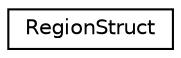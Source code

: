 digraph "Graphical Class Hierarchy"
{
 // LATEX_PDF_SIZE
  edge [fontname="Helvetica",fontsize="10",labelfontname="Helvetica",labelfontsize="10"];
  node [fontname="Helvetica",fontsize="10",shape=record];
  rankdir="LR";
  Node0 [label="RegionStruct",height=0.2,width=0.4,color="black", fillcolor="white", style="filled",URL="$struct_region_struct.html",tooltip=" "];
}
